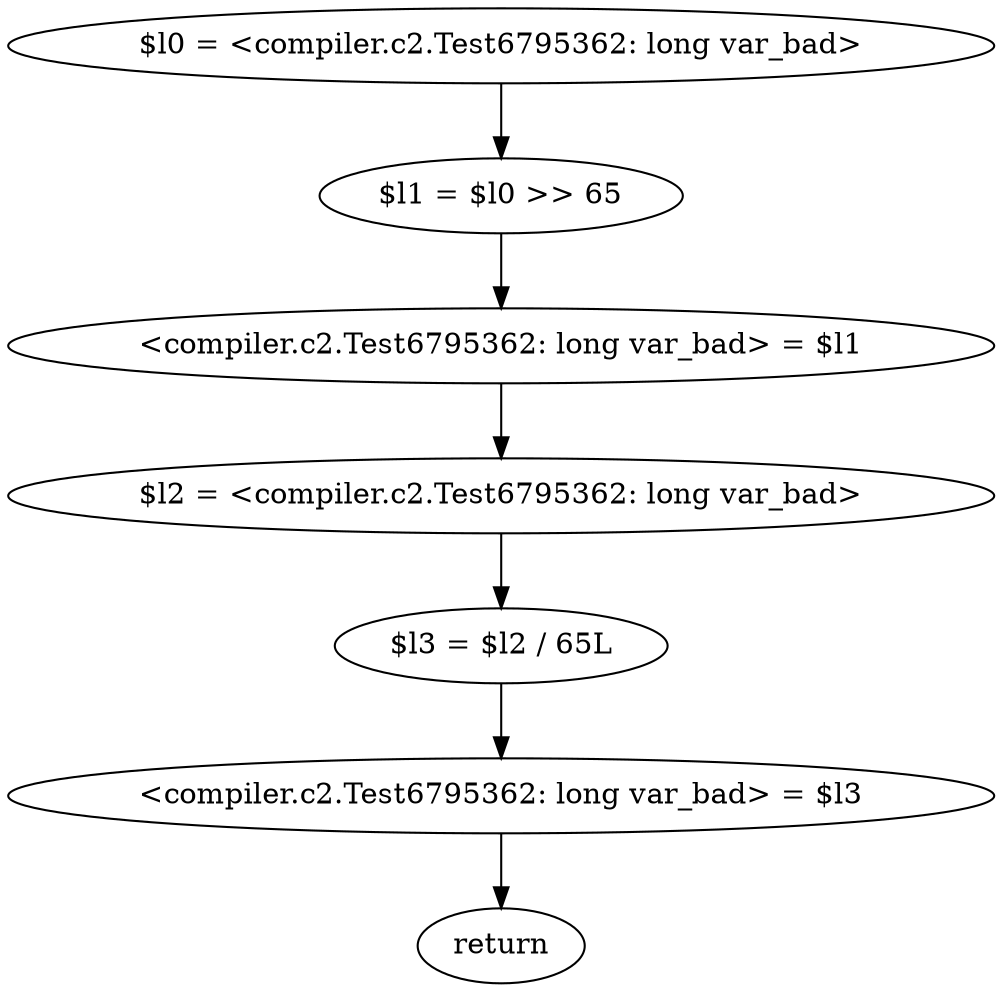 digraph "unitGraph" {
    "$l0 = <compiler.c2.Test6795362: long var_bad>"
    "$l1 = $l0 >> 65"
    "<compiler.c2.Test6795362: long var_bad> = $l1"
    "$l2 = <compiler.c2.Test6795362: long var_bad>"
    "$l3 = $l2 / 65L"
    "<compiler.c2.Test6795362: long var_bad> = $l3"
    "return"
    "$l0 = <compiler.c2.Test6795362: long var_bad>"->"$l1 = $l0 >> 65";
    "$l1 = $l0 >> 65"->"<compiler.c2.Test6795362: long var_bad> = $l1";
    "<compiler.c2.Test6795362: long var_bad> = $l1"->"$l2 = <compiler.c2.Test6795362: long var_bad>";
    "$l2 = <compiler.c2.Test6795362: long var_bad>"->"$l3 = $l2 / 65L";
    "$l3 = $l2 / 65L"->"<compiler.c2.Test6795362: long var_bad> = $l3";
    "<compiler.c2.Test6795362: long var_bad> = $l3"->"return";
}
